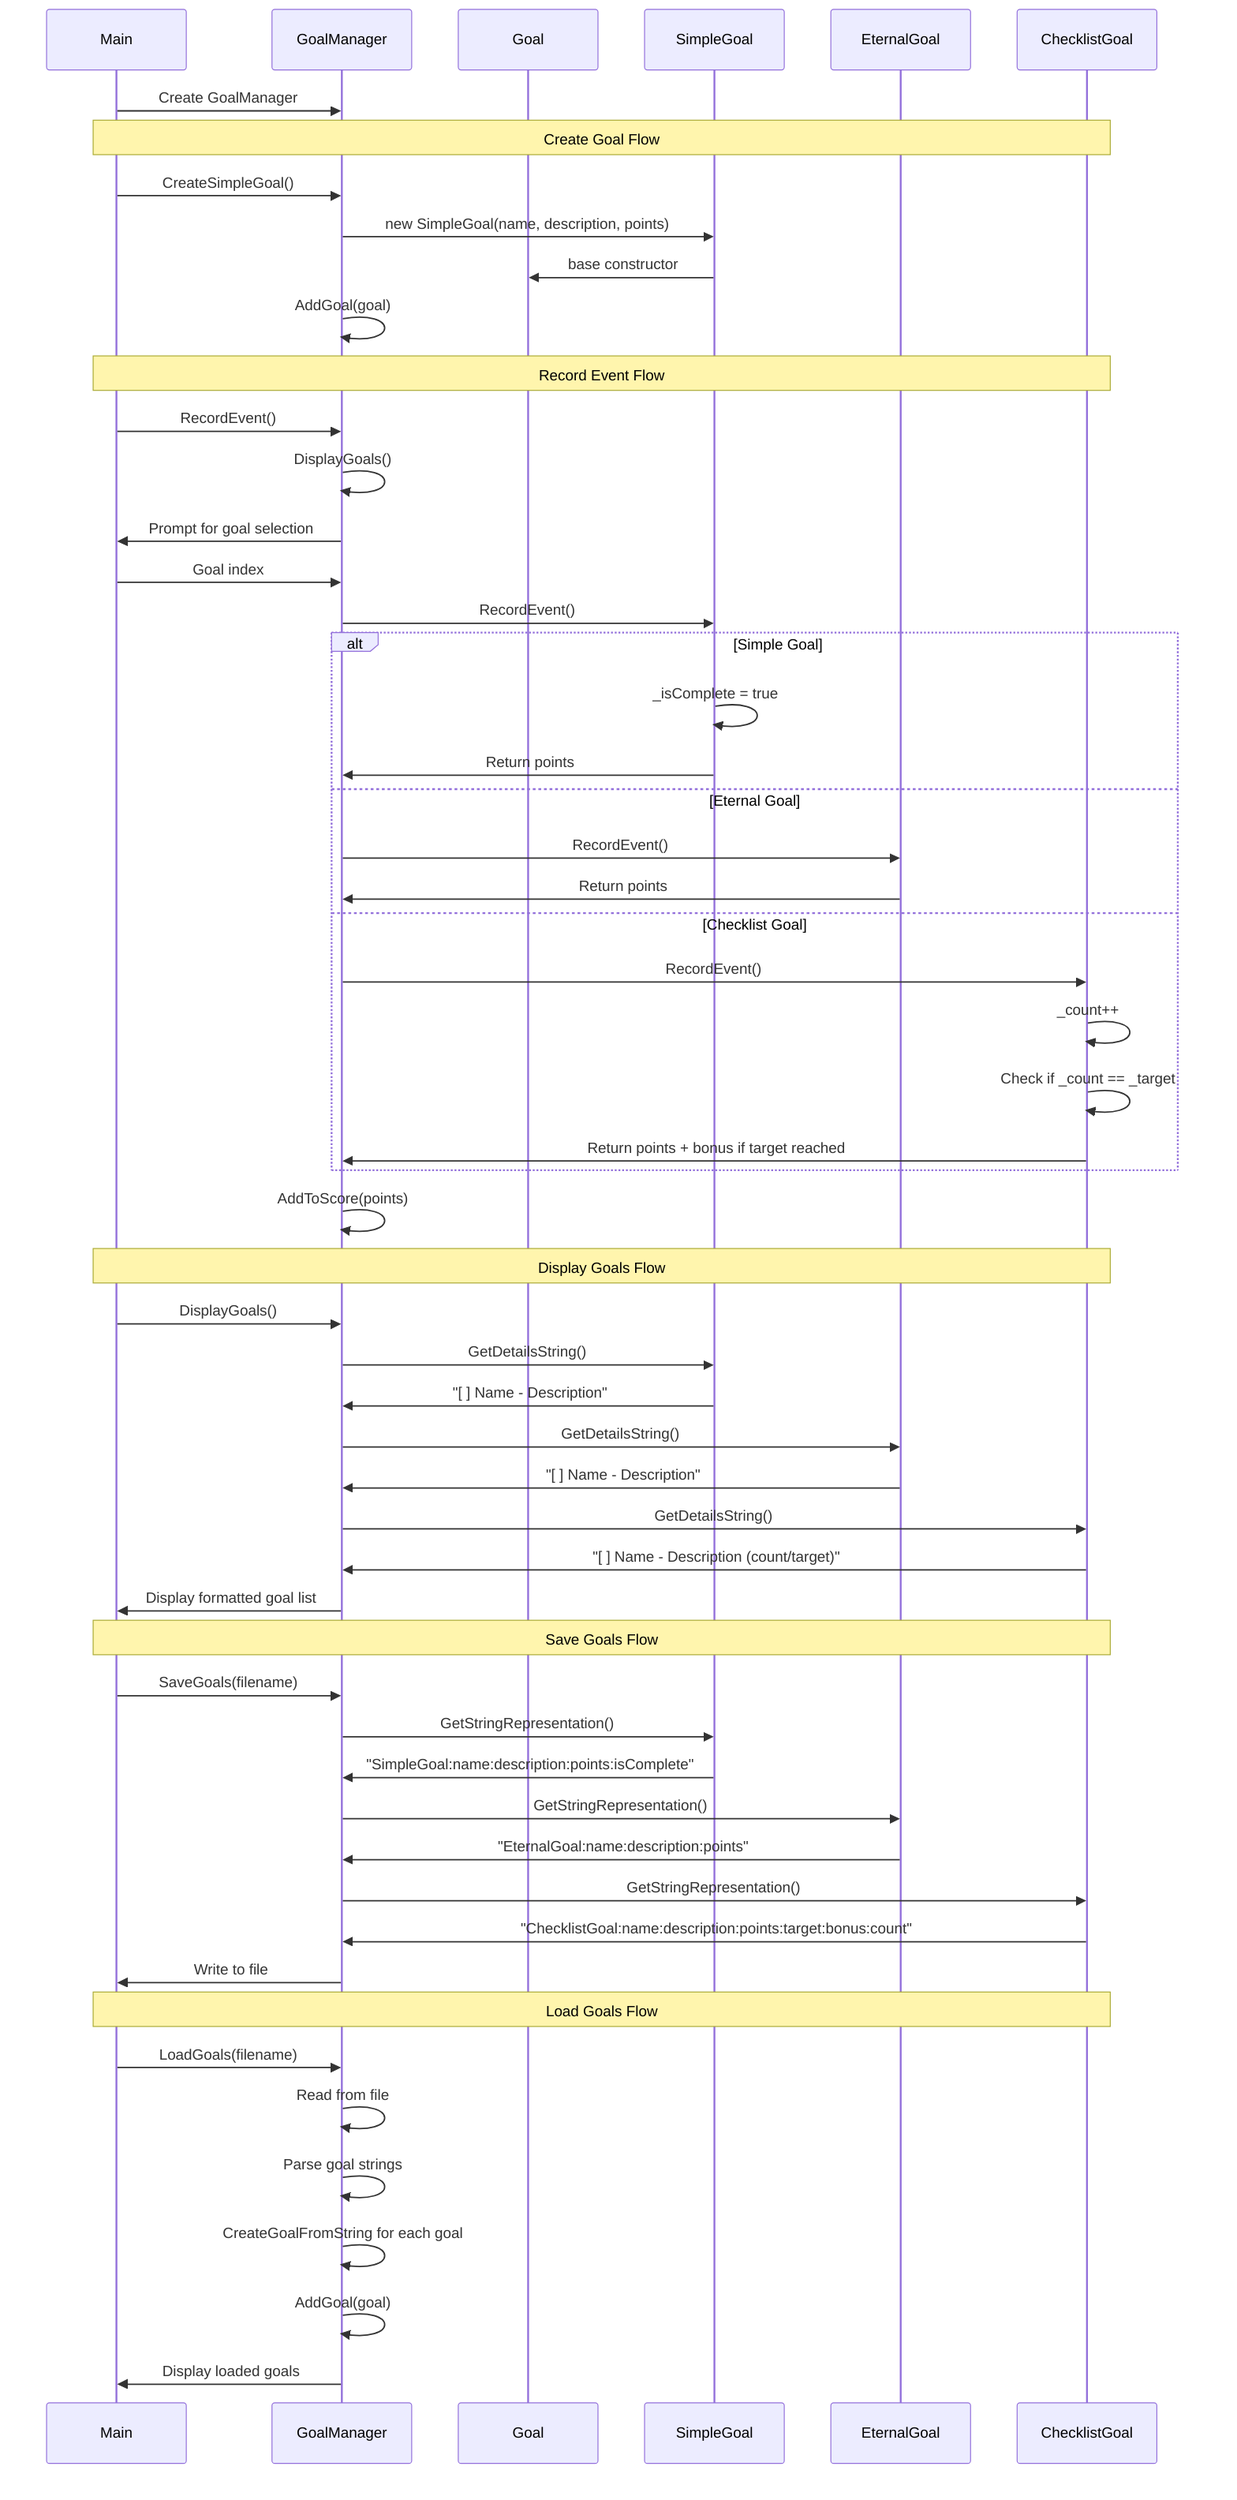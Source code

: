 sequenceDiagram
    participant Main
    participant GoalManager
    participant Goal
    participant SimpleGoal
    participant EternalGoal
    participant ChecklistGoal
    
    Main->>GoalManager: Create GoalManager
    
    Note over Main,ChecklistGoal: Create Goal Flow
    Main->>GoalManager: CreateSimpleGoal()
    GoalManager->>SimpleGoal: new SimpleGoal(name, description, points)
    SimpleGoal->>Goal: base constructor
    GoalManager->>GoalManager: AddGoal(goal)
    
    Note over Main,ChecklistGoal: Record Event Flow
    Main->>GoalManager: RecordEvent()
    GoalManager->>GoalManager: DisplayGoals()
    GoalManager->>Main: Prompt for goal selection
    Main->>GoalManager: Goal index
    GoalManager->>SimpleGoal: RecordEvent()
    alt Simple Goal
        SimpleGoal->>SimpleGoal: _isComplete = true
        SimpleGoal->>GoalManager: Return points
    else Eternal Goal
        GoalManager->>EternalGoal: RecordEvent()
        EternalGoal->>GoalManager: Return points
    else Checklist Goal
        GoalManager->>ChecklistGoal: RecordEvent()
        ChecklistGoal->>ChecklistGoal: _count++
        ChecklistGoal->>ChecklistGoal: Check if _count == _target
        ChecklistGoal->>GoalManager: Return points + bonus if target reached
    end
    GoalManager->>GoalManager: AddToScore(points)
    
    Note over Main,ChecklistGoal: Display Goals Flow
    Main->>GoalManager: DisplayGoals()
    GoalManager->>SimpleGoal: GetDetailsString()
    SimpleGoal->>GoalManager: "[ ] Name - Description"
    GoalManager->>EternalGoal: GetDetailsString()
    EternalGoal->>GoalManager: "[ ] Name - Description"
    GoalManager->>ChecklistGoal: GetDetailsString()
    ChecklistGoal->>GoalManager: "[ ] Name - Description (count/target)"
    GoalManager->>Main: Display formatted goal list
    
    Note over Main,ChecklistGoal: Save Goals Flow
    Main->>GoalManager: SaveGoals(filename)
    GoalManager->>SimpleGoal: GetStringRepresentation()
    SimpleGoal->>GoalManager: "SimpleGoal:name:description:points:isComplete"
    GoalManager->>EternalGoal: GetStringRepresentation()
    EternalGoal->>GoalManager: "EternalGoal:name:description:points"
    GoalManager->>ChecklistGoal: GetStringRepresentation()
    ChecklistGoal->>GoalManager: "ChecklistGoal:name:description:points:target:bonus:count"
    GoalManager->>Main: Write to file
    
    Note over Main,ChecklistGoal: Load Goals Flow
    Main->>GoalManager: LoadGoals(filename)
    GoalManager->>GoalManager: Read from file
    GoalManager->>GoalManager: Parse goal strings
    GoalManager->>GoalManager: CreateGoalFromString for each goal
    GoalManager->>GoalManager: AddGoal(goal)
    GoalManager->>Main: Display loaded goals